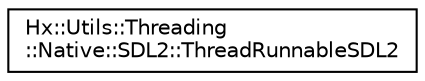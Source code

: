 digraph "Graphical Class Hierarchy"
{
  edge [fontname="Helvetica",fontsize="10",labelfontname="Helvetica",labelfontsize="10"];
  node [fontname="Helvetica",fontsize="10",shape=record];
  rankdir="LR";
  Node0 [label="Hx::Utils::Threading\l::Native::SDL2::ThreadRunnableSDL2",height=0.2,width=0.4,color="black", fillcolor="white", style="filled",URL="$classHx_1_1Utils_1_1Threading_1_1Native_1_1SDL2_1_1ThreadRunnableSDL2.html"];
}
